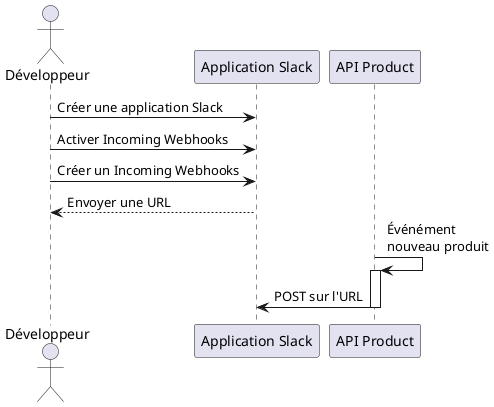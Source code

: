 @startuml
actor Développeur as Développeur
participant Slack as "Application Slack"
participant APIProduct as "API Product"

Développeur -> Slack: Créer une application Slack
Développeur -> Slack: Activer Incoming Webhooks
Développeur -> Slack: Créer un Incoming Webhooks
Slack --> Développeur: Envoyer une URL

APIProduct -> APIProduct: Événément\nnouveau produit
activate APIProduct
APIProduct -> Slack: POST sur l'URL
deactivate APIProduct
@enduml

